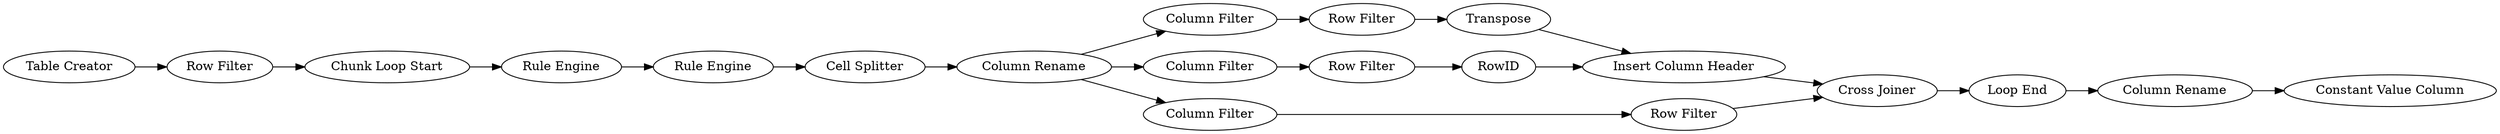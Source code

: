 digraph {
	5 -> 8
	24 -> 15
	15 -> 21
	21 -> 22
	18 -> 27
	19 -> 21
	23 -> 26
	10 -> 23
	26 -> 5
	22 -> 25
	11 -> 17
	25 -> 28
	8 -> 12
	3 -> 9
	8 -> 11
	27 -> 19
	12 -> 24
	9 -> 10
	8 -> 18
	17 -> 22
	28 -> 29
	27 [label="Row Filter"]
	9 [label="Row Filter"]
	18 [label="Column Filter"]
	21 [label="Insert Column Header"]
	26 [label="Rule Engine"]
	8 [label="Column Rename"]
	17 [label="Row Filter"]
	3 [label="Table Creator"]
	19 [label=RowID]
	24 [label="Row Filter"]
	15 [label=Transpose]
	25 [label="Loop End"]
	10 [label="Chunk Loop Start"]
	12 [label="Column Filter"]
	22 [label="Cross Joiner"]
	28 [label="Column Rename"]
	11 [label="Column Filter"]
	23 [label="Rule Engine"]
	5 [label="Cell Splitter"]
	29 [label="Constant Value Column"]
	rankdir=LR
}
